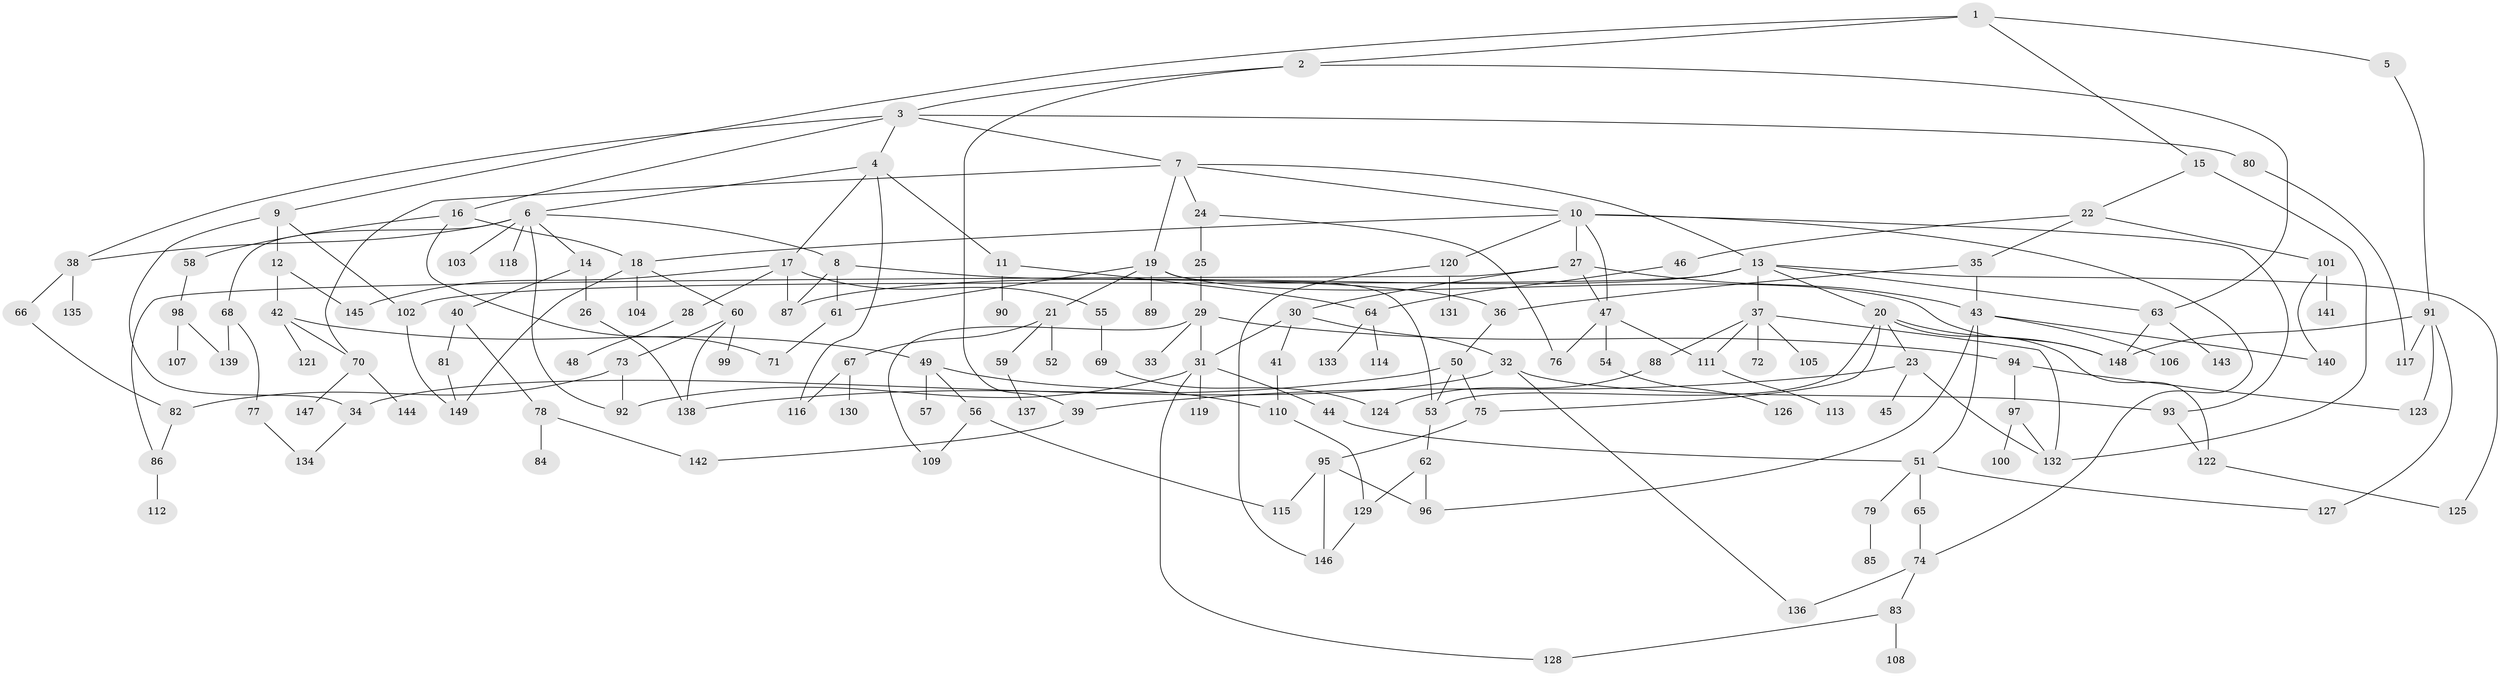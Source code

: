 // coarse degree distribution, {8: 0.06818181818181818, 22: 0.022727272727272728, 11: 0.022727272727272728, 3: 0.18181818181818182, 12: 0.022727272727272728, 4: 0.11363636363636363, 6: 0.022727272727272728, 2: 0.25, 5: 0.045454545454545456, 9: 0.022727272727272728, 1: 0.20454545454545456, 7: 0.022727272727272728}
// Generated by graph-tools (version 1.1) at 2025/17/03/04/25 18:17:03]
// undirected, 149 vertices, 208 edges
graph export_dot {
graph [start="1"]
  node [color=gray90,style=filled];
  1;
  2;
  3;
  4;
  5;
  6;
  7;
  8;
  9;
  10;
  11;
  12;
  13;
  14;
  15;
  16;
  17;
  18;
  19;
  20;
  21;
  22;
  23;
  24;
  25;
  26;
  27;
  28;
  29;
  30;
  31;
  32;
  33;
  34;
  35;
  36;
  37;
  38;
  39;
  40;
  41;
  42;
  43;
  44;
  45;
  46;
  47;
  48;
  49;
  50;
  51;
  52;
  53;
  54;
  55;
  56;
  57;
  58;
  59;
  60;
  61;
  62;
  63;
  64;
  65;
  66;
  67;
  68;
  69;
  70;
  71;
  72;
  73;
  74;
  75;
  76;
  77;
  78;
  79;
  80;
  81;
  82;
  83;
  84;
  85;
  86;
  87;
  88;
  89;
  90;
  91;
  92;
  93;
  94;
  95;
  96;
  97;
  98;
  99;
  100;
  101;
  102;
  103;
  104;
  105;
  106;
  107;
  108;
  109;
  110;
  111;
  112;
  113;
  114;
  115;
  116;
  117;
  118;
  119;
  120;
  121;
  122;
  123;
  124;
  125;
  126;
  127;
  128;
  129;
  130;
  131;
  132;
  133;
  134;
  135;
  136;
  137;
  138;
  139;
  140;
  141;
  142;
  143;
  144;
  145;
  146;
  147;
  148;
  149;
  1 -- 2;
  1 -- 5;
  1 -- 9;
  1 -- 15;
  2 -- 3;
  2 -- 39;
  2 -- 63;
  3 -- 4;
  3 -- 7;
  3 -- 16;
  3 -- 38;
  3 -- 80;
  4 -- 6;
  4 -- 11;
  4 -- 17;
  4 -- 116;
  5 -- 91;
  6 -- 8;
  6 -- 14;
  6 -- 68;
  6 -- 92;
  6 -- 103;
  6 -- 118;
  6 -- 38;
  7 -- 10;
  7 -- 13;
  7 -- 19;
  7 -- 24;
  7 -- 70;
  8 -- 61;
  8 -- 87;
  8 -- 36;
  9 -- 12;
  9 -- 34;
  9 -- 102;
  10 -- 27;
  10 -- 120;
  10 -- 47;
  10 -- 18;
  10 -- 74;
  10 -- 93;
  11 -- 90;
  11 -- 64;
  12 -- 42;
  12 -- 145;
  13 -- 20;
  13 -- 37;
  13 -- 63;
  13 -- 102;
  13 -- 125;
  13 -- 87;
  14 -- 26;
  14 -- 40;
  15 -- 22;
  15 -- 132;
  16 -- 18;
  16 -- 58;
  16 -- 71;
  17 -- 28;
  17 -- 55;
  17 -- 145;
  17 -- 87;
  18 -- 60;
  18 -- 104;
  18 -- 149;
  19 -- 21;
  19 -- 89;
  19 -- 148;
  19 -- 61;
  19 -- 53;
  20 -- 23;
  20 -- 75;
  20 -- 122;
  20 -- 148;
  20 -- 53;
  21 -- 52;
  21 -- 59;
  21 -- 67;
  22 -- 35;
  22 -- 46;
  22 -- 101;
  23 -- 45;
  23 -- 39;
  23 -- 132;
  24 -- 25;
  24 -- 76;
  25 -- 29;
  26 -- 138;
  27 -- 30;
  27 -- 43;
  27 -- 47;
  27 -- 86;
  28 -- 48;
  29 -- 31;
  29 -- 33;
  29 -- 94;
  29 -- 109;
  30 -- 32;
  30 -- 41;
  30 -- 31;
  31 -- 44;
  31 -- 119;
  31 -- 128;
  31 -- 92;
  32 -- 93;
  32 -- 136;
  32 -- 34;
  34 -- 134;
  35 -- 36;
  35 -- 43;
  36 -- 50;
  37 -- 72;
  37 -- 88;
  37 -- 105;
  37 -- 132;
  37 -- 111;
  38 -- 66;
  38 -- 135;
  39 -- 142;
  40 -- 78;
  40 -- 81;
  41 -- 110;
  42 -- 49;
  42 -- 121;
  42 -- 70;
  43 -- 96;
  43 -- 106;
  43 -- 51;
  43 -- 140;
  44 -- 51;
  46 -- 64;
  47 -- 54;
  47 -- 111;
  47 -- 76;
  49 -- 56;
  49 -- 57;
  49 -- 110;
  50 -- 53;
  50 -- 138;
  50 -- 75;
  51 -- 65;
  51 -- 79;
  51 -- 127;
  53 -- 62;
  54 -- 126;
  55 -- 69;
  56 -- 109;
  56 -- 115;
  58 -- 98;
  59 -- 137;
  60 -- 73;
  60 -- 99;
  60 -- 138;
  61 -- 71;
  62 -- 129;
  62 -- 96;
  63 -- 143;
  63 -- 148;
  64 -- 114;
  64 -- 133;
  65 -- 74;
  66 -- 82;
  67 -- 116;
  67 -- 130;
  68 -- 77;
  68 -- 139;
  69 -- 124;
  70 -- 144;
  70 -- 147;
  73 -- 82;
  73 -- 92;
  74 -- 83;
  74 -- 136;
  75 -- 95;
  77 -- 134;
  78 -- 84;
  78 -- 142;
  79 -- 85;
  80 -- 117;
  81 -- 149;
  82 -- 86;
  83 -- 108;
  83 -- 128;
  86 -- 112;
  88 -- 124;
  91 -- 127;
  91 -- 123;
  91 -- 148;
  91 -- 117;
  93 -- 122;
  94 -- 97;
  94 -- 123;
  95 -- 115;
  95 -- 146;
  95 -- 96;
  97 -- 100;
  97 -- 132;
  98 -- 107;
  98 -- 139;
  101 -- 140;
  101 -- 141;
  102 -- 149;
  110 -- 129;
  111 -- 113;
  120 -- 131;
  120 -- 146;
  122 -- 125;
  129 -- 146;
}
